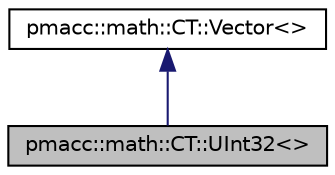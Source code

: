 digraph "pmacc::math::CT::UInt32&lt;&gt;"
{
 // LATEX_PDF_SIZE
  edge [fontname="Helvetica",fontsize="10",labelfontname="Helvetica",labelfontsize="10"];
  node [fontname="Helvetica",fontsize="10",shape=record];
  Node1 [label="pmacc::math::CT::UInt32\<\>",height=0.2,width=0.4,color="black", fillcolor="grey75", style="filled", fontcolor="black",tooltip=" "];
  Node2 -> Node1 [dir="back",color="midnightblue",fontsize="10",style="solid",fontname="Helvetica"];
  Node2 [label="pmacc::math::CT::Vector\<\>",height=0.2,width=0.4,color="black", fillcolor="white", style="filled",URL="$structpmacc_1_1math_1_1_c_t_1_1_vector.html",tooltip=" "];
}
